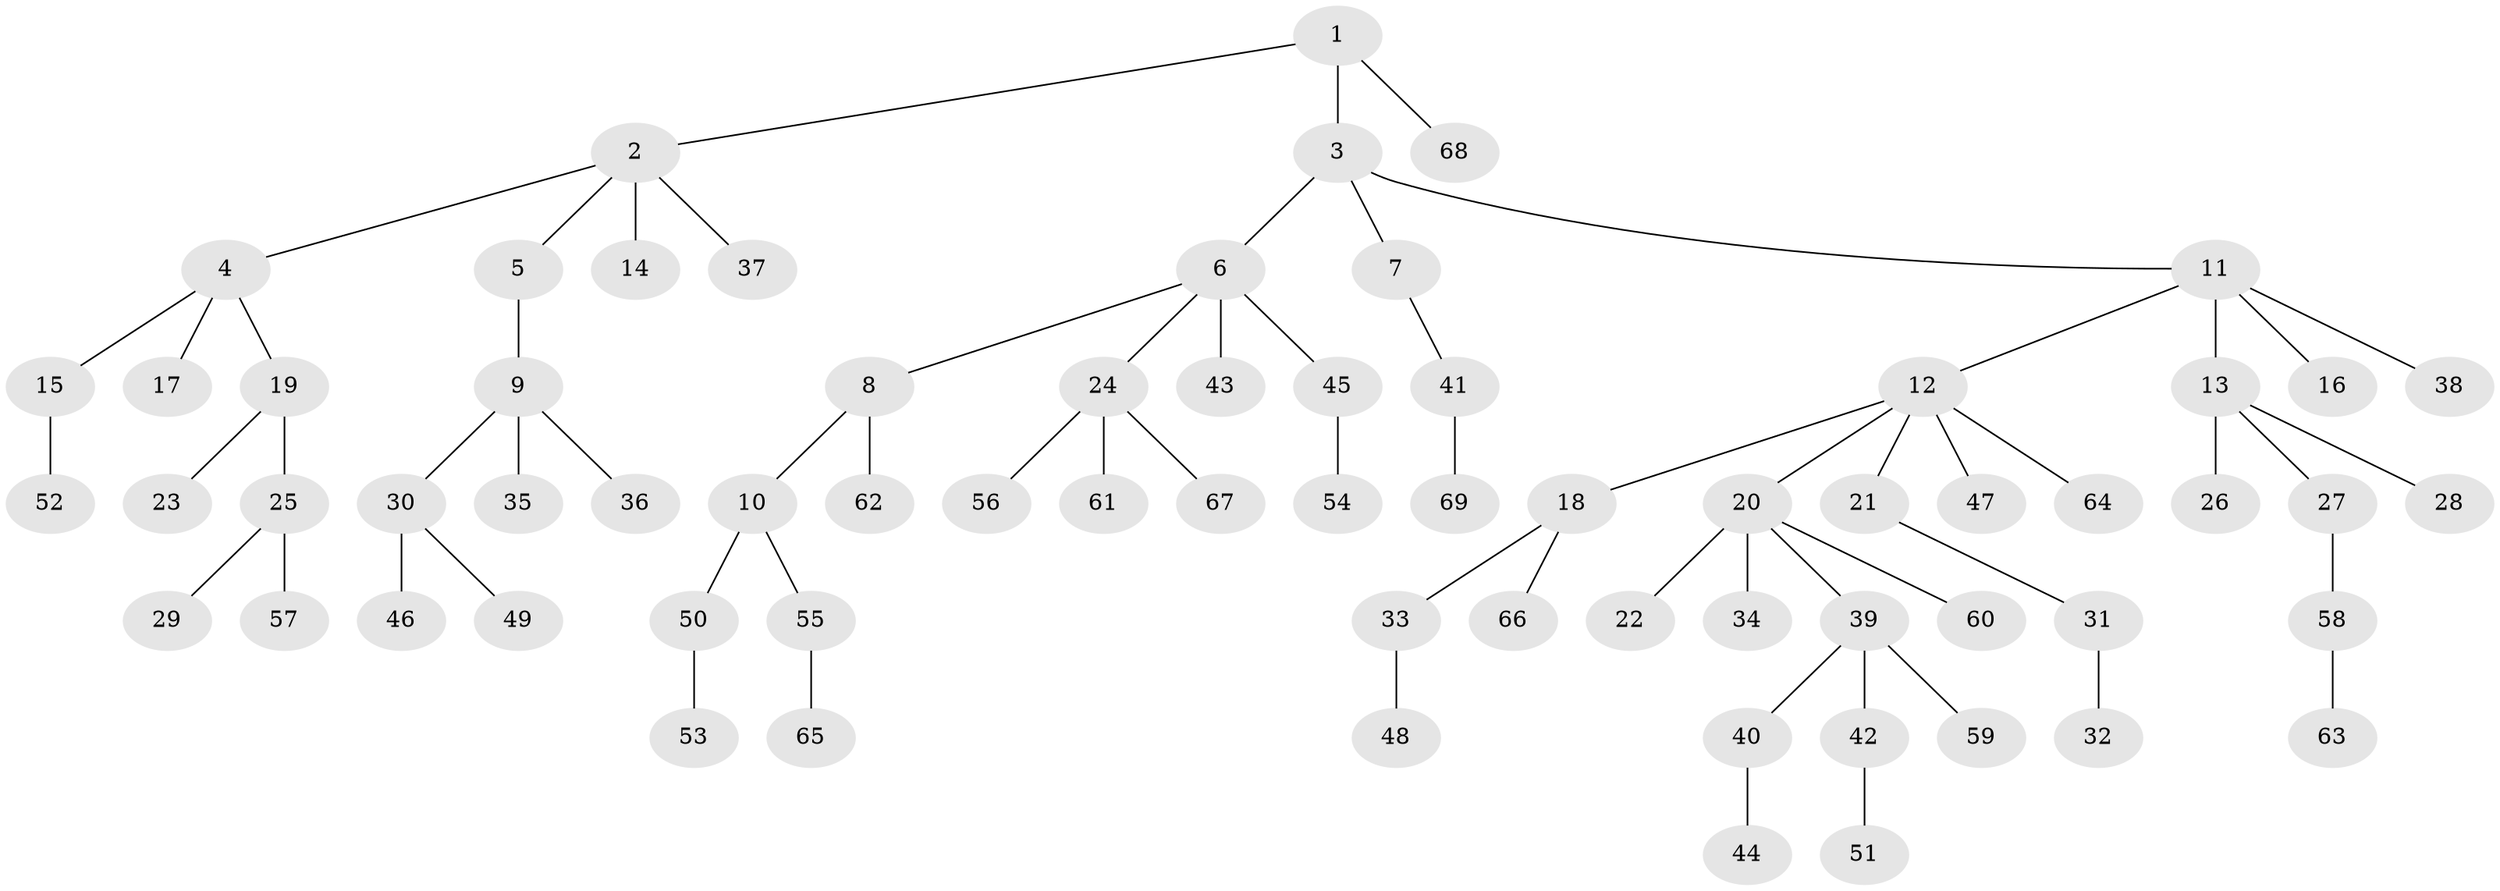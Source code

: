 // coarse degree distribution, {1: 0.6829268292682927, 5: 0.024390243902439025, 2: 0.17073170731707318, 4: 0.04878048780487805, 6: 0.04878048780487805, 13: 0.024390243902439025}
// Generated by graph-tools (version 1.1) at 2025/56/03/04/25 21:56:51]
// undirected, 69 vertices, 68 edges
graph export_dot {
graph [start="1"]
  node [color=gray90,style=filled];
  1;
  2;
  3;
  4;
  5;
  6;
  7;
  8;
  9;
  10;
  11;
  12;
  13;
  14;
  15;
  16;
  17;
  18;
  19;
  20;
  21;
  22;
  23;
  24;
  25;
  26;
  27;
  28;
  29;
  30;
  31;
  32;
  33;
  34;
  35;
  36;
  37;
  38;
  39;
  40;
  41;
  42;
  43;
  44;
  45;
  46;
  47;
  48;
  49;
  50;
  51;
  52;
  53;
  54;
  55;
  56;
  57;
  58;
  59;
  60;
  61;
  62;
  63;
  64;
  65;
  66;
  67;
  68;
  69;
  1 -- 2;
  1 -- 3;
  1 -- 68;
  2 -- 4;
  2 -- 5;
  2 -- 14;
  2 -- 37;
  3 -- 6;
  3 -- 7;
  3 -- 11;
  4 -- 15;
  4 -- 17;
  4 -- 19;
  5 -- 9;
  6 -- 8;
  6 -- 24;
  6 -- 43;
  6 -- 45;
  7 -- 41;
  8 -- 10;
  8 -- 62;
  9 -- 30;
  9 -- 35;
  9 -- 36;
  10 -- 50;
  10 -- 55;
  11 -- 12;
  11 -- 13;
  11 -- 16;
  11 -- 38;
  12 -- 18;
  12 -- 20;
  12 -- 21;
  12 -- 47;
  12 -- 64;
  13 -- 26;
  13 -- 27;
  13 -- 28;
  15 -- 52;
  18 -- 33;
  18 -- 66;
  19 -- 23;
  19 -- 25;
  20 -- 22;
  20 -- 34;
  20 -- 39;
  20 -- 60;
  21 -- 31;
  24 -- 56;
  24 -- 61;
  24 -- 67;
  25 -- 29;
  25 -- 57;
  27 -- 58;
  30 -- 46;
  30 -- 49;
  31 -- 32;
  33 -- 48;
  39 -- 40;
  39 -- 42;
  39 -- 59;
  40 -- 44;
  41 -- 69;
  42 -- 51;
  45 -- 54;
  50 -- 53;
  55 -- 65;
  58 -- 63;
}
